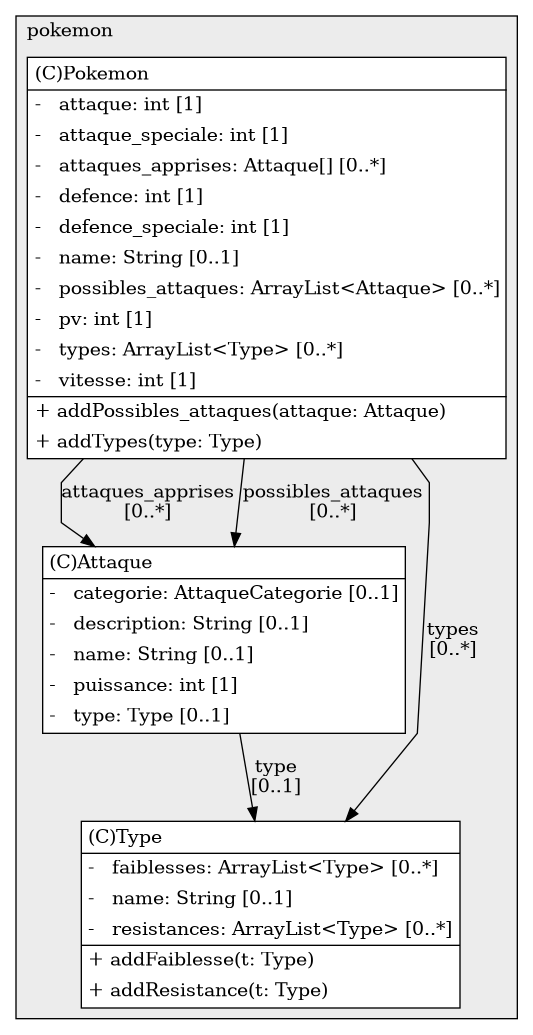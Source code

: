 @startuml

/' diagram meta data start
config=StructureConfiguration;
{
  "projectClassification": {
    "searchMode": "OpenProject", // OpenProject, AllProjects
    "includedProjects": "",
    "pathEndKeywords": "*.impl",
    "isClientPath": "",
    "isClientName": "",
    "isTestPath": "",
    "isTestName": "",
    "isMappingPath": "",
    "isMappingName": "",
    "isDataAccessPath": "",
    "isDataAccessName": "",
    "isDataStructurePath": "",
    "isDataStructureName": "",
    "isInterfaceStructuresPath": "",
    "isInterfaceStructuresName": "",
    "isEntryPointPath": "",
    "isEntryPointName": "",
    "treatFinalFieldsAsMandatory": false
  },
  "graphRestriction": {
    "classPackageExcludeFilter": "",
    "classPackageIncludeFilter": "",
    "classNameExcludeFilter": "",
    "classNameIncludeFilter": "",
    "methodNameExcludeFilter": "",
    "methodNameIncludeFilter": "",
    "removeByInheritance": "", // inheritance/annotation based filtering is done in a second step
    "removeByAnnotation": "",
    "removeByClassPackage": "", // cleanup the graph after inheritance/annotation based filtering is done
    "removeByClassName": "",
    "cutMappings": false,
    "cutEnum": true,
    "cutTests": true,
    "cutClient": true,
    "cutDataAccess": true,
    "cutInterfaceStructures": true,
    "cutDataStructures": true,
    "cutGetterAndSetter": true,
    "cutConstructors": true
  },
  "graphTraversal": {
    "forwardDepth": 3,
    "backwardDepth": 3,
    "classPackageExcludeFilter": "",
    "classPackageIncludeFilter": "",
    "classNameExcludeFilter": "",
    "classNameIncludeFilter": "",
    "methodNameExcludeFilter": "",
    "methodNameIncludeFilter": "",
    "hideMappings": false,
    "hideDataStructures": false,
    "hidePrivateMethods": true,
    "hideInterfaceCalls": true, // indirection: implementation -> interface (is hidden) -> implementation
    "onlyShowApplicationEntryPoints": false, // root node is included
    "useMethodCallsForStructureDiagram": "ForwardOnly" // ForwardOnly, BothDirections, No
  },
  "details": {
    "aggregation": "GroupByClass", // ByClass, GroupByClass, None
    "showClassGenericTypes": true,
    "showMethods": true,
    "showMethodParameterNames": true,
    "showMethodParameterTypes": true,
    "showMethodReturnType": true,
    "showPackageLevels": 2,
    "showDetailedClassStructure": true
  },
  "rootClass": "pokemon.Pokemon",
  "extensionCallbackMethod": "" // qualified.class.name#methodName - signature: public static String method(String)
}
diagram meta data end '/



digraph g {
    rankdir="TB"
    splines=polyline
    

'nodes 
subgraph cluster_399033133 { 
   	label=pokemon
	labeljust=l
	fillcolor="#ececec"
	style=filled
   
   Attaque399033133[
	label=<<TABLE BORDER="1" CELLBORDER="0" CELLPADDING="4" CELLSPACING="0">
<TR><TD ALIGN="LEFT" >(C)Attaque</TD></TR>
<HR/>
<TR><TD ALIGN="LEFT" >-   categorie: AttaqueCategorie [0..1]</TD></TR>
<TR><TD ALIGN="LEFT" >-   description: String [0..1]</TD></TR>
<TR><TD ALIGN="LEFT" >-   name: String [0..1]</TD></TR>
<TR><TD ALIGN="LEFT" >-   puissance: int [1]</TD></TR>
<TR><TD ALIGN="LEFT" >-   type: Type [0..1]</TD></TR>
</TABLE>>
	style=filled
	margin=0
	shape=plaintext
	fillcolor="#FFFFFF"
];

Pokemon399033133[
	label=<<TABLE BORDER="1" CELLBORDER="0" CELLPADDING="4" CELLSPACING="0">
<TR><TD ALIGN="LEFT" >(C)Pokemon</TD></TR>
<HR/>
<TR><TD ALIGN="LEFT" >-   attaque: int [1]</TD></TR>
<TR><TD ALIGN="LEFT" >-   attaque_speciale: int [1]</TD></TR>
<TR><TD ALIGN="LEFT" >-   attaques_apprises: Attaque[] [0..*]</TD></TR>
<TR><TD ALIGN="LEFT" >-   defence: int [1]</TD></TR>
<TR><TD ALIGN="LEFT" >-   defence_speciale: int [1]</TD></TR>
<TR><TD ALIGN="LEFT" >-   name: String [0..1]</TD></TR>
<TR><TD ALIGN="LEFT" >-   possibles_attaques: ArrayList&lt;Attaque&gt; [0..*]</TD></TR>
<TR><TD ALIGN="LEFT" >-   pv: int [1]</TD></TR>
<TR><TD ALIGN="LEFT" >-   types: ArrayList&lt;Type&gt; [0..*]</TD></TR>
<TR><TD ALIGN="LEFT" >-   vitesse: int [1]</TD></TR>
<HR/>
<TR><TD ALIGN="LEFT" >+ addPossibles_attaques(attaque: Attaque)</TD></TR>
<TR><TD ALIGN="LEFT" >+ addTypes(type: Type)</TD></TR>
</TABLE>>
	style=filled
	margin=0
	shape=plaintext
	fillcolor="#FFFFFF"
];

Type399033133[
	label=<<TABLE BORDER="1" CELLBORDER="0" CELLPADDING="4" CELLSPACING="0">
<TR><TD ALIGN="LEFT" >(C)Type</TD></TR>
<HR/>
<TR><TD ALIGN="LEFT" >-   faiblesses: ArrayList&lt;Type&gt; [0..*]</TD></TR>
<TR><TD ALIGN="LEFT" >-   name: String [0..1]</TD></TR>
<TR><TD ALIGN="LEFT" >-   resistances: ArrayList&lt;Type&gt; [0..*]</TD></TR>
<HR/>
<TR><TD ALIGN="LEFT" >+ addFaiblesse(t: Type)</TD></TR>
<TR><TD ALIGN="LEFT" >+ addResistance(t: Type)</TD></TR>
</TABLE>>
	style=filled
	margin=0
	shape=plaintext
	fillcolor="#FFFFFF"
];
} 

'edges    
Attaque399033133 -> Type399033133[label="type
[0..1]"];
Pokemon399033133 -> Attaque399033133[label="attaques_apprises
[0..*]"];
Pokemon399033133 -> Attaque399033133[label="possibles_attaques
[0..*]"];
Pokemon399033133 -> Type399033133[label="types
[0..*]"];
    
}
@enduml